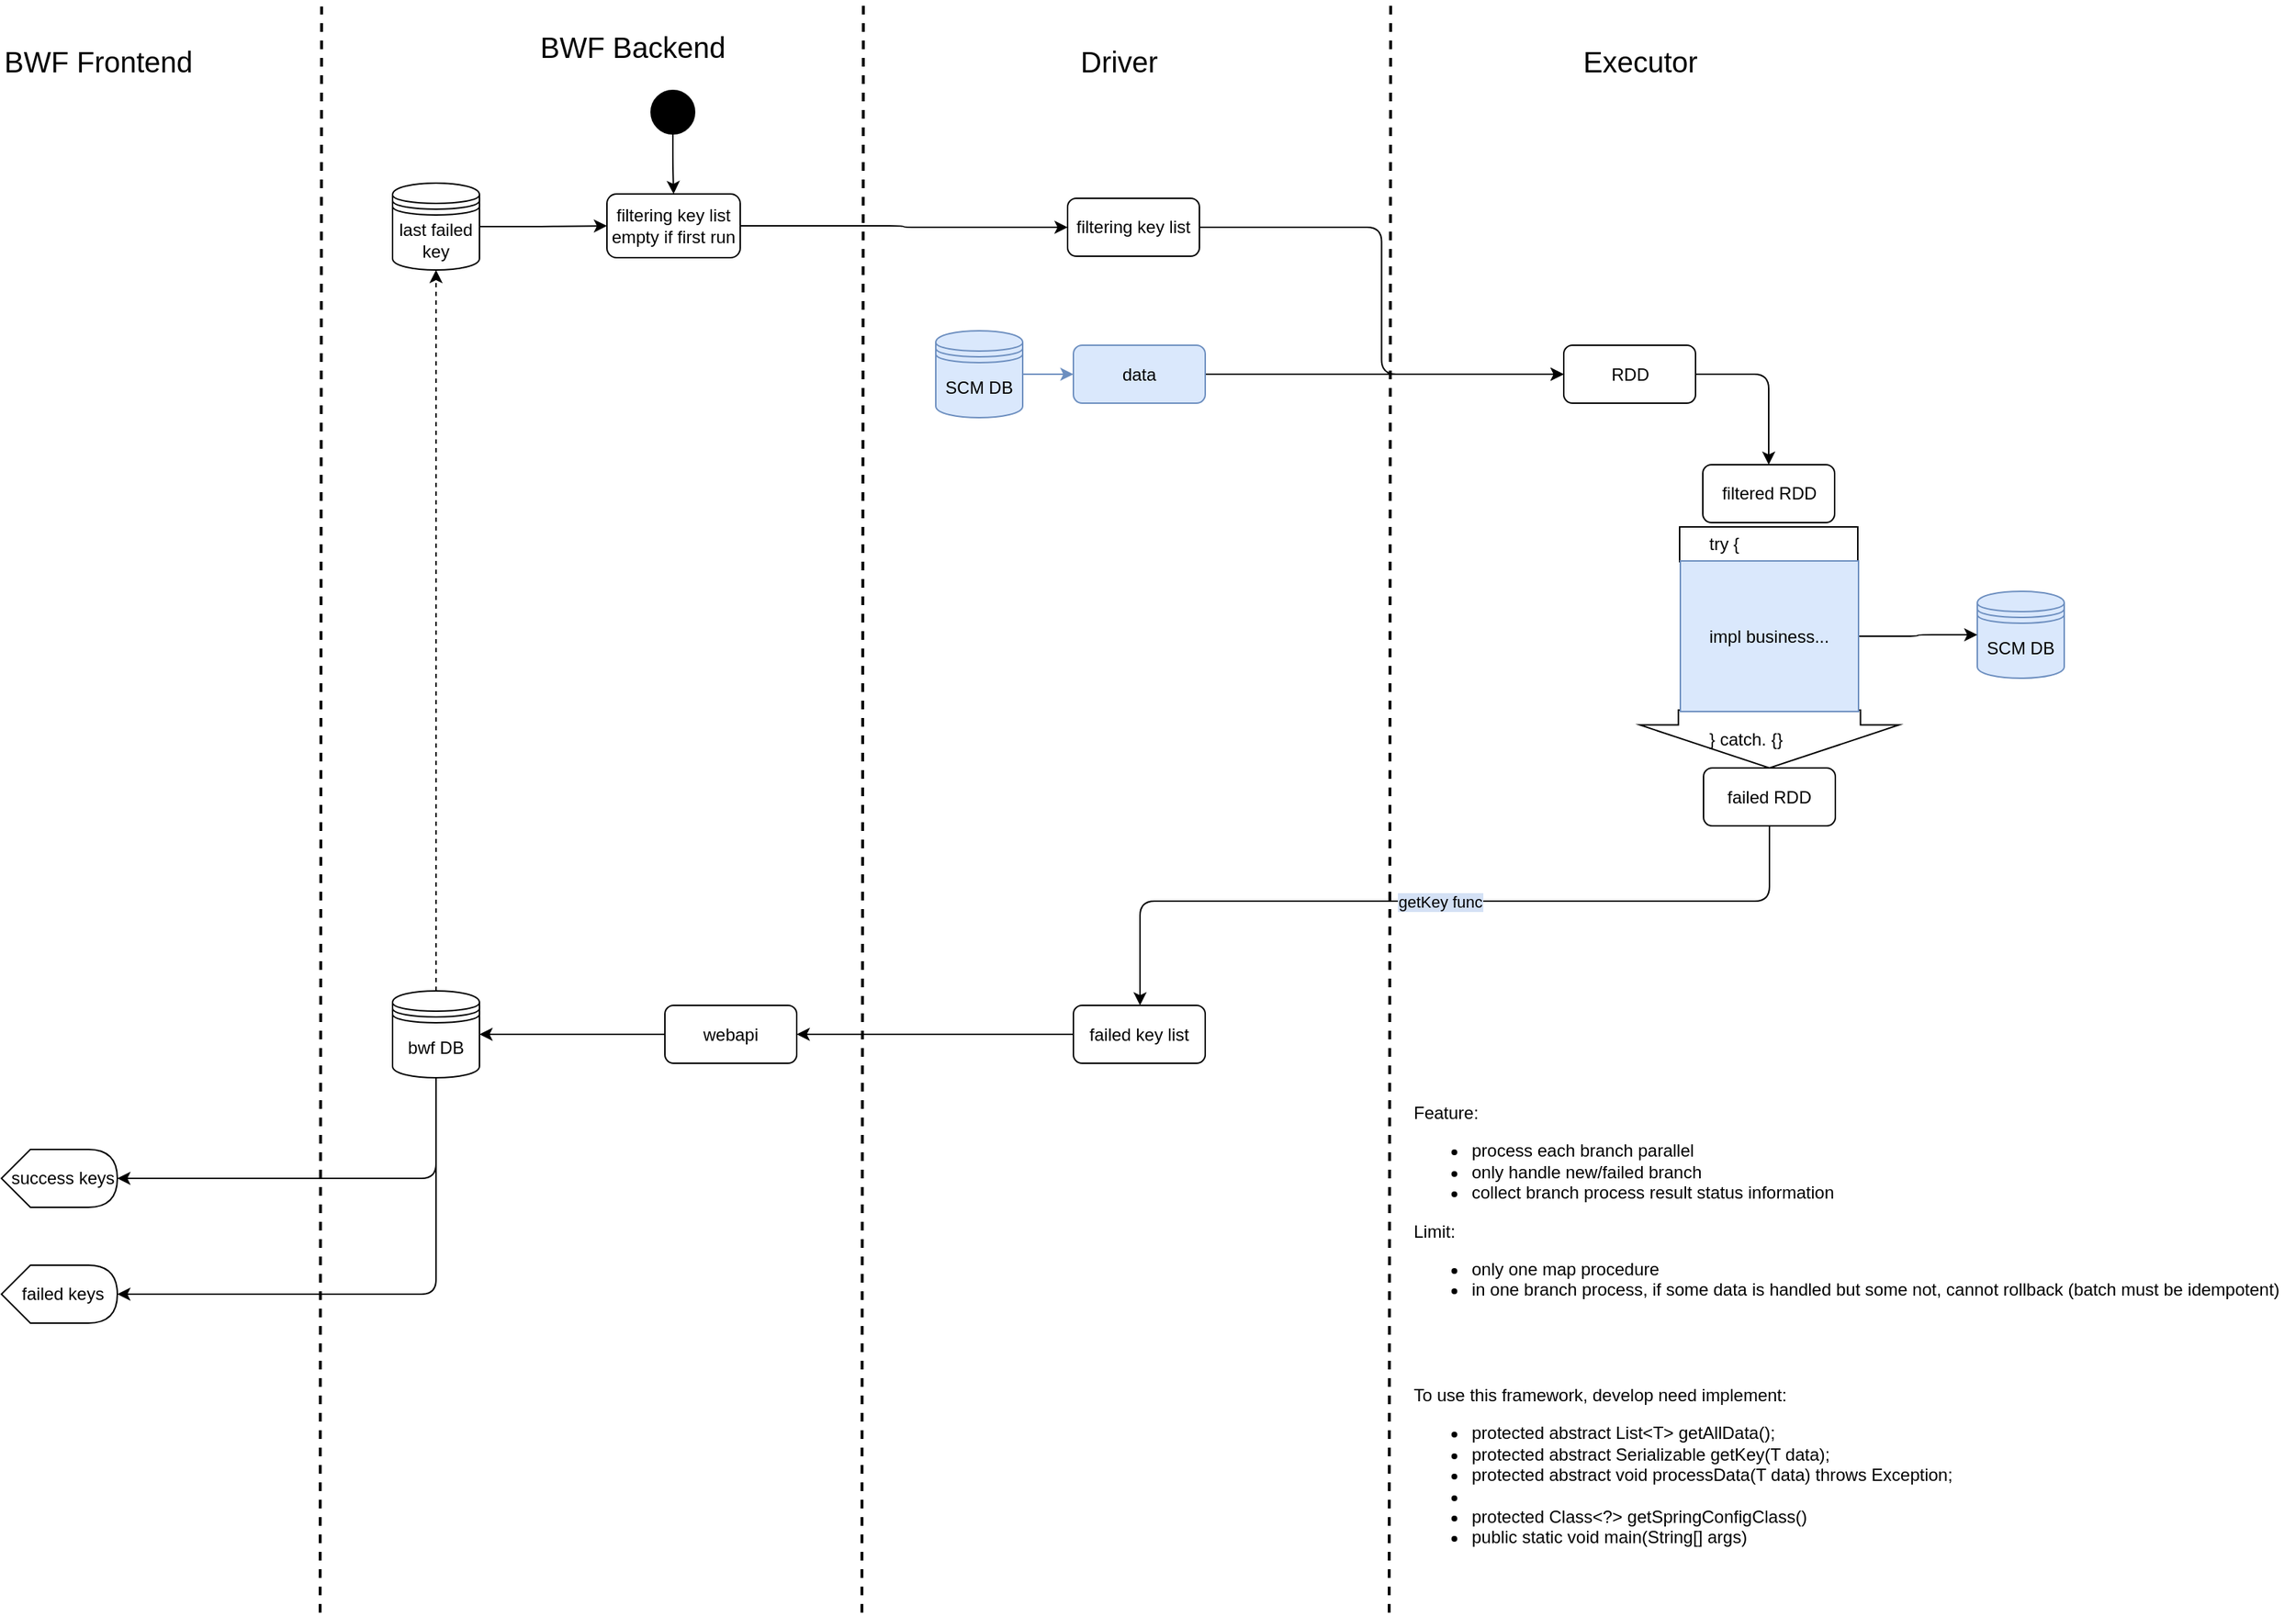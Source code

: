 <mxfile version="11.1.4" type="github"><diagram id="LN1JEF8fKV4As8vXSH5P" name="Page-1"><mxGraphModel dx="1249" dy="667" grid="1" gridSize="10" guides="1" tooltips="1" connect="1" arrows="1" fold="1" page="1" pageScale="1" pageWidth="1654" pageHeight="1169" math="0" shadow="0"><root><mxCell id="0"/><mxCell id="1" parent="0"/><mxCell id="D7Ps34D5wOHhJ69BjxMt-3" value="" style="endArrow=none;dashed=1;html=1;strokeWidth=2;" parent="1" edge="1"><mxGeometry width="50" height="50" relative="1" as="geometry"><mxPoint x="1028" y="1150" as="sourcePoint"/><mxPoint x="1029" y="37" as="targetPoint"/></mxGeometry></mxCell><mxCell id="D7Ps34D5wOHhJ69BjxMt-185" style="edgeStyle=orthogonalEdgeStyle;orthogonalLoop=1;jettySize=auto;html=1;entryX=0;entryY=0.5;entryDx=0;entryDy=0;strokeWidth=1;" parent="1" source="D7Ps34D5wOHhJ69BjxMt-6" target="D7Ps34D5wOHhJ69BjxMt-107" edge="1"><mxGeometry relative="1" as="geometry"/></mxCell><mxCell id="D7Ps34D5wOHhJ69BjxMt-6" value="filtering key list" style="rounded=1;whiteSpace=wrap;html=1;" parent="1" vertex="1"><mxGeometry x="806" y="173" width="91" height="40" as="geometry"/></mxCell><mxCell id="D7Ps34D5wOHhJ69BjxMt-109" value="filtered RDD" style="rounded=1;whiteSpace=wrap;html=1;" parent="1" vertex="1"><mxGeometry x="1244.5" y="357" width="91" height="40" as="geometry"/></mxCell><mxCell id="D7Ps34D5wOHhJ69BjxMt-146" style="edgeStyle=orthogonalEdgeStyle;rounded=1;orthogonalLoop=1;jettySize=auto;html=1;labelBackgroundColor=#ffffff;strokeWidth=1;exitX=1;exitY=0.5;exitDx=0;exitDy=0;" parent="1" source="D7Ps34D5wOHhJ69BjxMt-107" target="D7Ps34D5wOHhJ69BjxMt-109" edge="1"><mxGeometry relative="1" as="geometry"/></mxCell><mxCell id="D7Ps34D5wOHhJ69BjxMt-107" value="RDD" style="rounded=1;whiteSpace=wrap;html=1;" parent="1" vertex="1"><mxGeometry x="1148.5" y="274.5" width="91" height="40" as="geometry"/></mxCell><mxCell id="D7Ps34D5wOHhJ69BjxMt-39" value="getKey func" style="edgeStyle=orthogonalEdgeStyle;rounded=1;orthogonalLoop=1;jettySize=auto;html=1;strokeColor=#000000;strokeWidth=1;labelBackgroundColor=#D4E1F5;" parent="1" source="D7Ps34D5wOHhJ69BjxMt-35" target="D7Ps34D5wOHhJ69BjxMt-38" edge="1"><mxGeometry relative="1" as="geometry"><Array as="points"><mxPoint x="1291" y="658.5"/><mxPoint x="856" y="658.5"/></Array></mxGeometry></mxCell><mxCell id="D7Ps34D5wOHhJ69BjxMt-35" value="failed RDD" style="rounded=1;whiteSpace=wrap;html=1;" parent="1" vertex="1"><mxGeometry x="1245" y="566.5" width="91" height="40" as="geometry"/></mxCell><mxCell id="D7Ps34D5wOHhJ69BjxMt-165" style="edgeStyle=orthogonalEdgeStyle;rounded=1;orthogonalLoop=1;jettySize=auto;html=1;labelBackgroundColor=#ffffff;strokeWidth=1;fillColor=#A9C4EB;" parent="1" source="D7Ps34D5wOHhJ69BjxMt-38" target="D7Ps34D5wOHhJ69BjxMt-137" edge="1"><mxGeometry relative="1" as="geometry"/></mxCell><mxCell id="D7Ps34D5wOHhJ69BjxMt-38" value="failed key list" style="rounded=1;whiteSpace=wrap;html=1;" parent="1" vertex="1"><mxGeometry x="810" y="730.5" width="91" height="40" as="geometry"/></mxCell><mxCell id="D7Ps34D5wOHhJ69BjxMt-72" style="edgeStyle=orthogonalEdgeStyle;rounded=1;orthogonalLoop=1;jettySize=auto;html=1;strokeColor=#000000;strokeWidth=1;" parent="1" source="D7Ps34D5wOHhJ69BjxMt-66" target="D7Ps34D5wOHhJ69BjxMt-70" edge="1"><mxGeometry relative="1" as="geometry"/></mxCell><mxCell id="D7Ps34D5wOHhJ69BjxMt-66" value="&lt;span style=&quot;white-space: normal&quot;&gt;last failed key&lt;/span&gt;" style="shape=datastore;whiteSpace=wrap;html=1;labelBackgroundColor=none;strokeColor=#000000;strokeWidth=1;fillColor=none;gradientColor=none;align=center;" parent="1" vertex="1"><mxGeometry x="340" y="162.5" width="60" height="60" as="geometry"/></mxCell><mxCell id="D7Ps34D5wOHhJ69BjxMt-74" style="edgeStyle=orthogonalEdgeStyle;rounded=1;orthogonalLoop=1;jettySize=auto;html=1;strokeColor=#000000;strokeWidth=1;" parent="1" source="D7Ps34D5wOHhJ69BjxMt-68" target="D7Ps34D5wOHhJ69BjxMt-70" edge="1"><mxGeometry relative="1" as="geometry"/></mxCell><mxCell id="D7Ps34D5wOHhJ69BjxMt-68" value="" style="ellipse;whiteSpace=wrap;html=1;aspect=fixed;labelBackgroundColor=none;strokeColor=#000000;strokeWidth=1;fillColor=#000000;gradientColor=none;align=center;" parent="1" vertex="1"><mxGeometry x="518.5" y="98.5" width="30" height="30" as="geometry"/></mxCell><mxCell id="D7Ps34D5wOHhJ69BjxMt-73" style="edgeStyle=orthogonalEdgeStyle;rounded=1;orthogonalLoop=1;jettySize=auto;html=1;strokeColor=#000000;strokeWidth=1;" parent="1" source="D7Ps34D5wOHhJ69BjxMt-70" target="D7Ps34D5wOHhJ69BjxMt-6" edge="1"><mxGeometry relative="1" as="geometry"/></mxCell><mxCell id="D7Ps34D5wOHhJ69BjxMt-70" value="filtering key list&lt;br&gt;empty if first run" style="rounded=1;whiteSpace=wrap;html=1;labelBackgroundColor=none;strokeColor=#000000;strokeWidth=1;fillColor=none;gradientColor=none;align=center;" parent="1" vertex="1"><mxGeometry x="488" y="170" width="92" height="44" as="geometry"/></mxCell><mxCell id="D7Ps34D5wOHhJ69BjxMt-71" value="" style="endArrow=none;dashed=1;html=1;strokeWidth=2;" parent="1" edge="1"><mxGeometry width="50" height="50" relative="1" as="geometry"><mxPoint x="664" y="1150" as="sourcePoint"/><mxPoint x="665" y="37" as="targetPoint"/></mxGeometry></mxCell><mxCell id="D7Ps34D5wOHhJ69BjxMt-81" value="} catch. {}" style="shape=singleArrow;direction=south;whiteSpace=wrap;html=1;labelBackgroundColor=none;strokeWidth=1;align=left;arrowWidth=0.702;arrowSize=0.743;spacingLeft=46;" parent="1" vertex="1"><mxGeometry x="1201" y="526.5" width="179" height="40" as="geometry"/></mxCell><mxCell id="D7Ps34D5wOHhJ69BjxMt-83" value="&lt;font style=&quot;font-size: 20px&quot;&gt;BWF Backend&lt;/font&gt;" style="text;html=1;resizable=0;points=[];autosize=1;align=left;verticalAlign=top;spacingTop=-4;" parent="1" vertex="1"><mxGeometry x="440" y="54" width="140" height="20" as="geometry"/></mxCell><mxCell id="D7Ps34D5wOHhJ69BjxMt-84" value="&lt;font style=&quot;font-size: 20px&quot;&gt;Driver&lt;/font&gt;" style="text;html=1;resizable=0;points=[];autosize=1;align=left;verticalAlign=top;spacingTop=-4;" parent="1" vertex="1"><mxGeometry x="813" y="64" width="70" height="20" as="geometry"/></mxCell><mxCell id="D7Ps34D5wOHhJ69BjxMt-85" value="&lt;font style=&quot;font-size: 20px&quot;&gt;Executor&lt;/font&gt;" style="text;html=1;resizable=0;points=[];autosize=1;align=left;verticalAlign=top;spacingTop=-4;" parent="1" vertex="1"><mxGeometry x="1159.5" y="64" width="90" height="20" as="geometry"/></mxCell><mxCell id="D7Ps34D5wOHhJ69BjxMt-139" style="edgeStyle=orthogonalEdgeStyle;rounded=1;orthogonalLoop=1;jettySize=auto;html=1;labelBackgroundColor=#ffffff;strokeWidth=1;" parent="1" source="D7Ps34D5wOHhJ69BjxMt-137" target="D7Ps34D5wOHhJ69BjxMt-135" edge="1"><mxGeometry relative="1" as="geometry"/></mxCell><mxCell id="D7Ps34D5wOHhJ69BjxMt-137" value="webapi" style="rounded=1;whiteSpace=wrap;html=1;" parent="1" vertex="1"><mxGeometry x="528" y="730.5" width="91" height="40" as="geometry"/></mxCell><mxCell id="D7Ps34D5wOHhJ69BjxMt-152" style="edgeStyle=orthogonalEdgeStyle;rounded=1;orthogonalLoop=1;jettySize=auto;html=1;entryX=0;entryY=0.5;entryDx=0;entryDy=0;labelBackgroundColor=#ffffff;strokeWidth=1;fillColor=#dae8fc;strokeColor=#6c8ebf;" parent="1" source="D7Ps34D5wOHhJ69BjxMt-121" target="D7Ps34D5wOHhJ69BjxMt-151" edge="1"><mxGeometry relative="1" as="geometry"/></mxCell><mxCell id="D7Ps34D5wOHhJ69BjxMt-121" value="&lt;span style=&quot;white-space: normal&quot;&gt;SCM DB&lt;/span&gt;" style="shape=datastore;whiteSpace=wrap;html=1;labelBackgroundColor=none;strokeColor=#6c8ebf;strokeWidth=1;fillColor=#dae8fc;align=center;" parent="1" vertex="1"><mxGeometry x="715" y="264.5" width="60" height="60" as="geometry"/></mxCell><mxCell id="D7Ps34D5wOHhJ69BjxMt-172" style="edgeStyle=orthogonalEdgeStyle;rounded=1;orthogonalLoop=1;jettySize=auto;html=1;labelBackgroundColor=#ffffff;strokeWidth=1;fillColor=#A9C4EB;dashed=1;targetPerimeterSpacing=0;endSize=6;jumpStyle=none;shadow=0;" parent="1" source="D7Ps34D5wOHhJ69BjxMt-135" target="D7Ps34D5wOHhJ69BjxMt-66" edge="1"><mxGeometry relative="1" as="geometry"/></mxCell><mxCell id="D7Ps34D5wOHhJ69BjxMt-183" style="edgeStyle=orthogonalEdgeStyle;orthogonalLoop=1;jettySize=auto;html=1;entryX=1;entryY=0.5;entryDx=0;entryDy=0;entryPerimeter=0;strokeWidth=1;exitX=0.5;exitY=1;exitDx=0;exitDy=0;" parent="1" source="D7Ps34D5wOHhJ69BjxMt-135" target="D7Ps34D5wOHhJ69BjxMt-180" edge="1"><mxGeometry relative="1" as="geometry"/></mxCell><mxCell id="D7Ps34D5wOHhJ69BjxMt-184" style="edgeStyle=orthogonalEdgeStyle;orthogonalLoop=1;jettySize=auto;html=1;entryX=1;entryY=0.5;entryDx=0;entryDy=0;entryPerimeter=0;strokeWidth=1;" parent="1" source="D7Ps34D5wOHhJ69BjxMt-135" target="D7Ps34D5wOHhJ69BjxMt-181" edge="1"><mxGeometry relative="1" as="geometry"><Array as="points"><mxPoint x="370" y="930"/></Array></mxGeometry></mxCell><mxCell id="D7Ps34D5wOHhJ69BjxMt-135" value="&lt;span style=&quot;white-space: normal&quot;&gt;bwf DB&lt;/span&gt;" style="shape=datastore;whiteSpace=wrap;html=1;labelBackgroundColor=none;strokeColor=#000000;strokeWidth=1;fillColor=none;gradientColor=none;align=center;" parent="1" vertex="1"><mxGeometry x="340" y="720.5" width="60" height="60" as="geometry"/></mxCell><mxCell id="D7Ps34D5wOHhJ69BjxMt-153" style="edgeStyle=orthogonalEdgeStyle;rounded=1;orthogonalLoop=1;jettySize=auto;html=1;labelBackgroundColor=#ffffff;strokeWidth=1;" parent="1" source="D7Ps34D5wOHhJ69BjxMt-151" target="D7Ps34D5wOHhJ69BjxMt-107" edge="1"><mxGeometry relative="1" as="geometry"/></mxCell><mxCell id="D7Ps34D5wOHhJ69BjxMt-151" value="data" style="rounded=1;whiteSpace=wrap;html=1;fillColor=#dae8fc;strokeColor=#6c8ebf;" parent="1" vertex="1"><mxGeometry x="810" y="274.5" width="91" height="40" as="geometry"/></mxCell><mxCell id="D7Ps34D5wOHhJ69BjxMt-155" value="&lt;span style=&quot;white-space: normal&quot;&gt;SCM DB&lt;/span&gt;" style="shape=datastore;whiteSpace=wrap;html=1;labelBackgroundColor=none;strokeColor=#6c8ebf;strokeWidth=1;fillColor=#dae8fc;align=center;" parent="1" vertex="1"><mxGeometry x="1434" y="444.5" width="60" height="60" as="geometry"/></mxCell><mxCell id="D7Ps34D5wOHhJ69BjxMt-169" value="try {" style="rounded=0;whiteSpace=wrap;html=1;labelBackgroundColor=none;strokeWidth=1;align=left;spacingLeft=18;" parent="1" vertex="1"><mxGeometry x="1228.5" y="400" width="123" height="24" as="geometry"/></mxCell><mxCell id="D7Ps34D5wOHhJ69BjxMt-171" style="edgeStyle=orthogonalEdgeStyle;rounded=1;orthogonalLoop=1;jettySize=auto;html=1;labelBackgroundColor=#ffffff;strokeWidth=1;fillColor=#A9C4EB;" parent="1" source="D7Ps34D5wOHhJ69BjxMt-170" target="D7Ps34D5wOHhJ69BjxMt-155" edge="1"><mxGeometry relative="1" as="geometry"/></mxCell><mxCell id="D7Ps34D5wOHhJ69BjxMt-170" value="impl business..." style="rounded=0;whiteSpace=wrap;html=1;labelBackgroundColor=none;strokeWidth=1;align=left;spacingLeft=18;fillColor=#dae8fc;strokeColor=#6c8ebf;" parent="1" vertex="1"><mxGeometry x="1229" y="423.5" width="123" height="104" as="geometry"/></mxCell><mxCell id="D7Ps34D5wOHhJ69BjxMt-177" value="" style="endArrow=none;dashed=1;html=1;strokeWidth=2;" parent="1" edge="1"><mxGeometry width="50" height="50" relative="1" as="geometry"><mxPoint x="290" y="1150" as="sourcePoint"/><mxPoint x="291" y="40.5" as="targetPoint"/></mxGeometry></mxCell><mxCell id="D7Ps34D5wOHhJ69BjxMt-179" value="&lt;font style=&quot;font-size: 20px&quot;&gt;BWF Frontend&lt;br&gt;&lt;/font&gt;" style="text;html=1;resizable=0;points=[];autosize=1;align=left;verticalAlign=top;spacingTop=-4;" parent="1" vertex="1"><mxGeometry x="70" y="64" width="150" height="20" as="geometry"/></mxCell><mxCell id="D7Ps34D5wOHhJ69BjxMt-180" value="success keys" style="shape=display;whiteSpace=wrap;html=1;labelBackgroundColor=none;strokeWidth=1;align=center;spacingLeft=5;" parent="1" vertex="1"><mxGeometry x="70" y="830" width="80" height="40" as="geometry"/></mxCell><mxCell id="D7Ps34D5wOHhJ69BjxMt-181" value="failed keys" style="shape=display;whiteSpace=wrap;html=1;labelBackgroundColor=none;strokeWidth=1;align=center;spacingLeft=5;" parent="1" vertex="1"><mxGeometry x="70" y="910" width="80" height="40" as="geometry"/></mxCell><mxCell id="bL53v2d-Ox7N4HGlk-b5-1" value="Feature:&lt;br&gt;&lt;ul&gt;&lt;li&gt;process each branch parallel&lt;/li&gt;&lt;li&gt;only handle new/failed branch&lt;/li&gt;&lt;li&gt;collect branch process result status information&lt;/li&gt;&lt;/ul&gt;Limit:&lt;br&gt;&lt;ul&gt;&lt;li&gt;only one map procedure&lt;/li&gt;&lt;li&gt;in one branch process, if some data is handled but some not, cannot rollback (batch must be idempotent)&lt;/li&gt;&lt;/ul&gt;" style="text;html=1;resizable=0;points=[];autosize=1;align=left;verticalAlign=top;spacingTop=-4;" vertex="1" parent="1"><mxGeometry x="1043" y="795" width="610" height="150" as="geometry"/></mxCell><mxCell id="bL53v2d-Ox7N4HGlk-b5-2" value="To use this framework, develop need implement:&lt;br&gt;&lt;ul&gt;&lt;li&gt;protected abstract List&amp;lt;T&amp;gt; getAllData();&lt;br&gt;&lt;/li&gt;&lt;li&gt;protected abstract Serializable getKey(T data);&lt;br&gt;&lt;/li&gt;&lt;li&gt;protected abstract void processData(T data) throws Exception;&lt;br&gt;&lt;/li&gt;&lt;li&gt;&lt;br&gt;&lt;/li&gt;&lt;li&gt;protected Class&amp;lt;?&amp;gt; getSpringConfigClass()&lt;br&gt;&lt;/li&gt;&lt;li&gt;public static void main(String[] args)&lt;br&gt;&lt;/li&gt;&lt;/ul&gt;" style="text;html=1;resizable=0;points=[];autosize=1;align=left;verticalAlign=top;spacingTop=-4;" vertex="1" parent="1"><mxGeometry x="1043" y="990" width="390" height="120" as="geometry"/></mxCell></root></mxGraphModel></diagram></mxfile>
